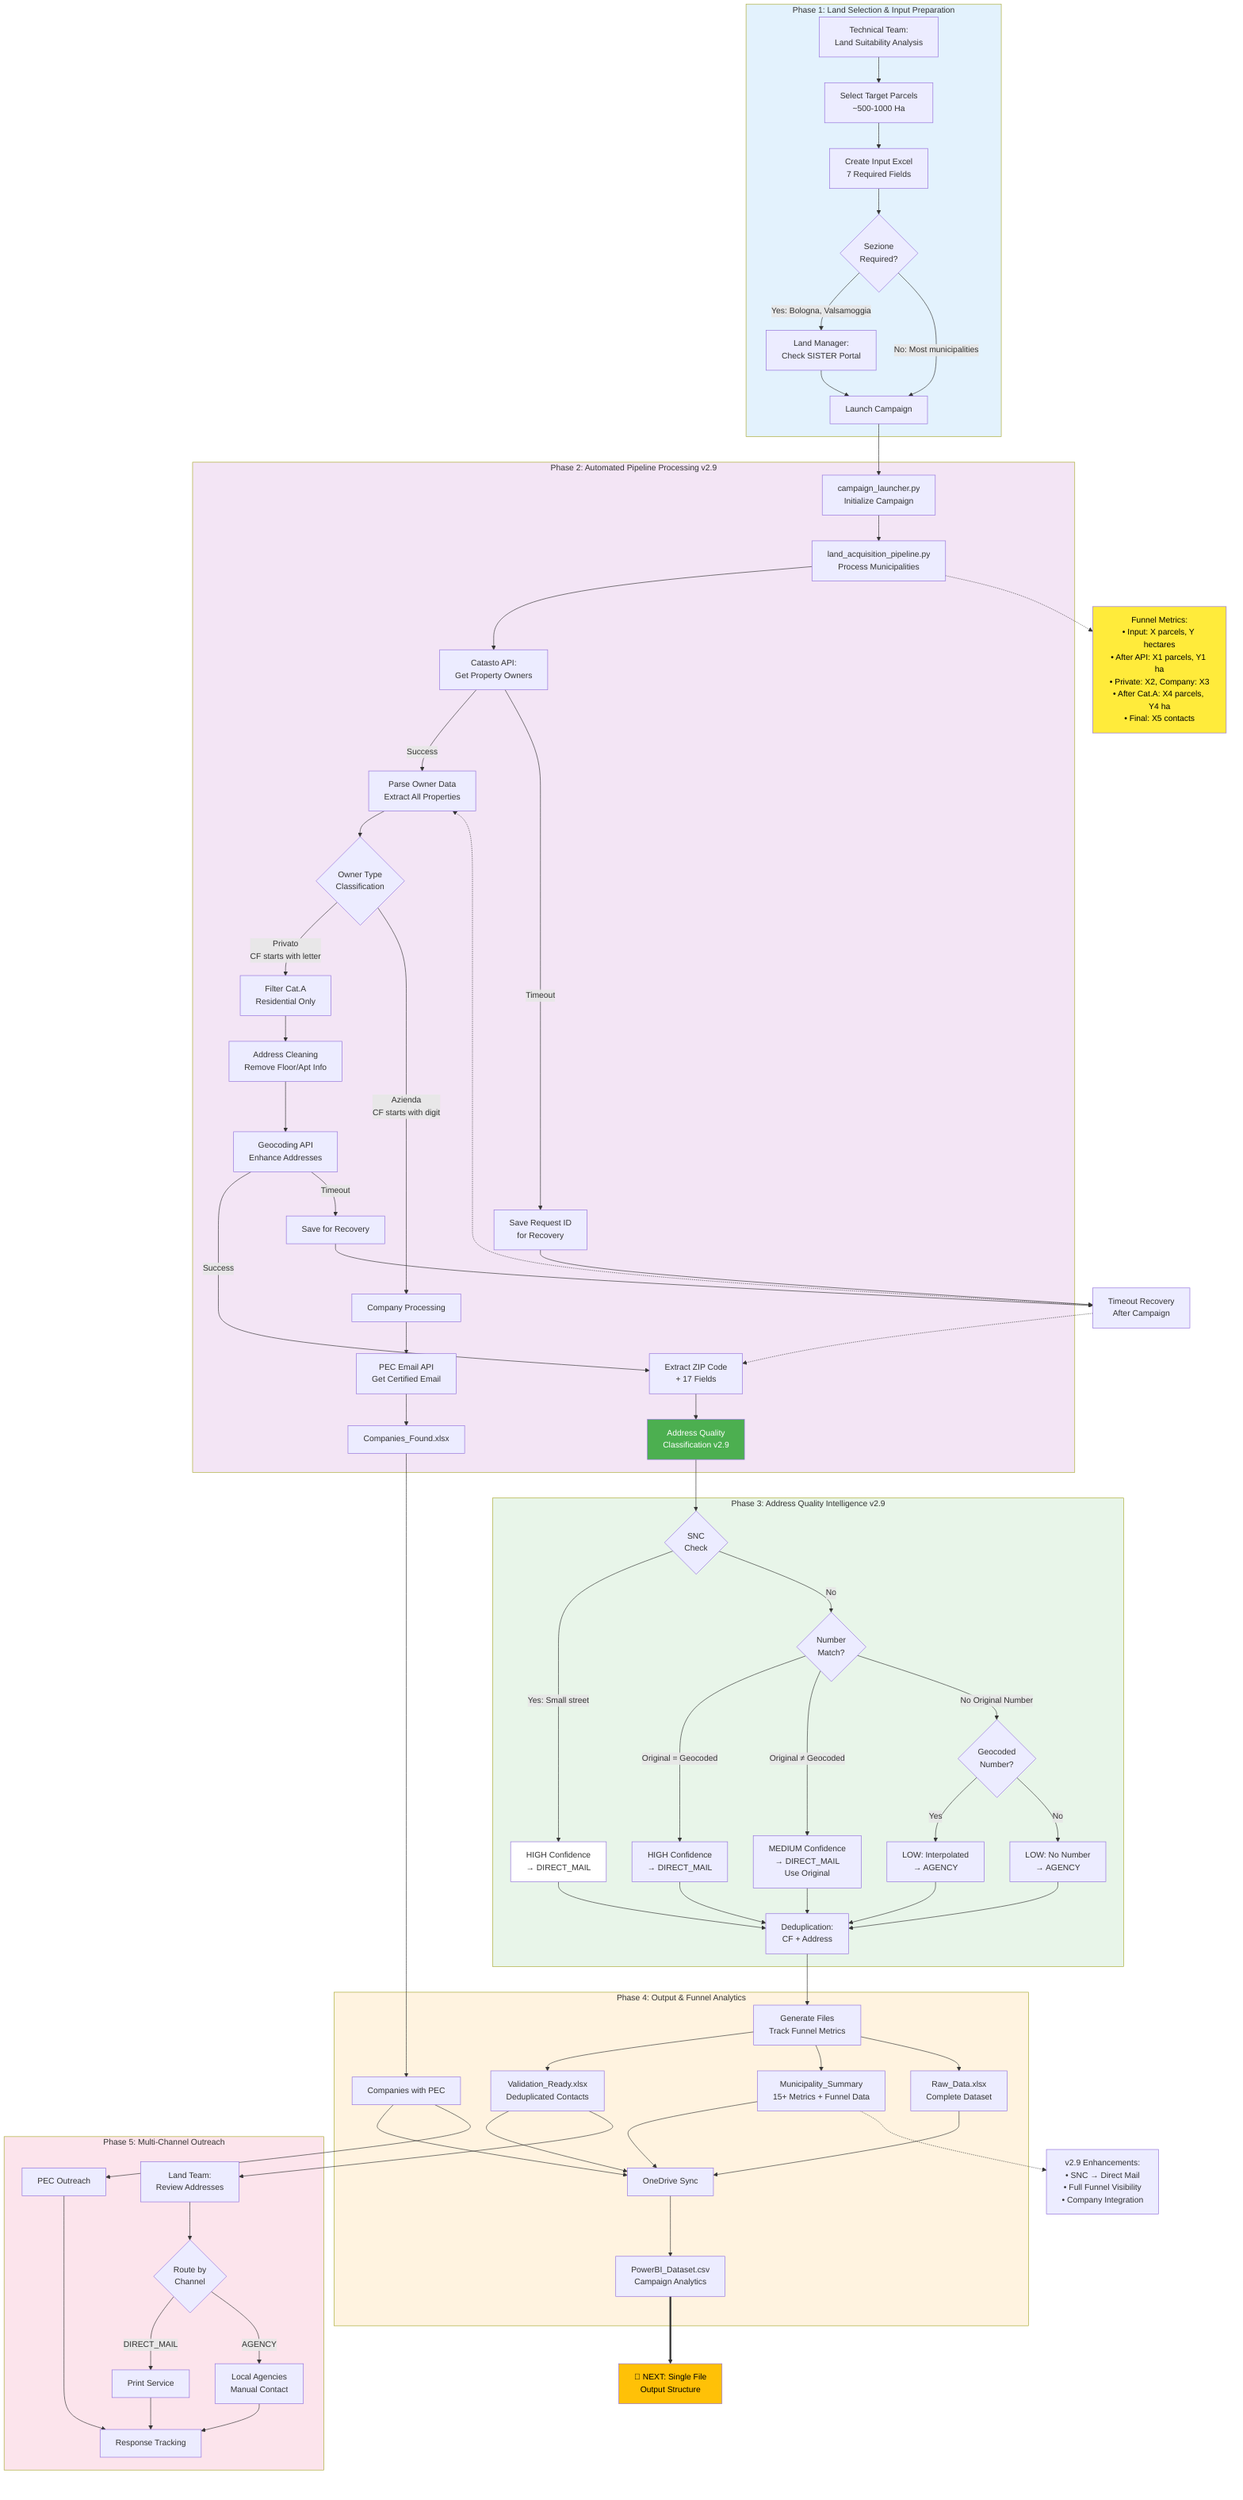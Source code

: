 flowchart TB
 subgraph P1["Phase 1: Land Selection & Input Preparation"]
        B["Select Target Parcels<br>~500-1000 Ha"]
        A["Technical Team:<br>Land Suitability Analysis"]
        C["Create Input Excel<br>7 Required Fields"]
        D{"Sezione<br>Required?"}
        E["Land Manager:<br>Check SISTER Portal"]
        F["Launch Campaign"]
  end
 subgraph P2["Phase 2: Automated Pipeline Processing v2.9"]
        G["campaign_launcher.py<br>Initialize Campaign"]
        H["land_acquisition_pipeline.py<br>Process Municipalities"]
        I["Catasto API:<br>Get Property Owners"]
        J["Parse Owner Data<br>Extract All Properties"]
        T1["Save Request ID<br>for Recovery"]
        K{"Owner Type<br>Classification"}
        L["Filter Cat.A<br>Residential Only"]
        M["Company Processing"]
        N["Address Cleaning<br>Remove Floor/Apt Info"]
        O["PEC Email API<br>Get Certified Email"]
        P["Geocoding API<br>Enhance Addresses"]
        Q["Extract ZIP Code<br>+ 17 Fields"]
        T2["Save for Recovery"]
        R["Address Quality<br>Classification v2.9"]
        S["Companies_Found.xlsx"]
  end
 subgraph P3["Phase 3: Address Quality Intelligence v2.9"]
        U1{"SNC<br>Check"}
        V1["HIGH Confidence<br>→ DIRECT_MAIL"]
        U2{"Number<br>Match?"}
        V2["HIGH Confidence<br>→ DIRECT_MAIL"]
        V3["MEDIUM Confidence<br>→ DIRECT_MAIL<br>Use Original"]
        U3{"Geocoded<br>Number?"}
        V4["LOW: Interpolated<br>→ AGENCY"]
        V5["LOW: No Number<br>→ AGENCY"]
        W["Deduplication:<br>CF + Address"]
  end
 subgraph P4["Phase 4: Output & Funnel Analytics"]
        X["Generate Files<br>Track Funnel Metrics"]
        Y1["Validation_Ready.xlsx<br>Deduplicated Contacts"]
        Y2["Municipality_Summary<br>15+ Metrics + Funnel Data"]
        Y3["Raw_Data.xlsx<br>Complete Dataset"]
        Y4["Companies with PEC"]
        Z1["OneDrive Sync"]
        Z2["PowerBI_Dataset.csv<br>Campaign Analytics"]
  end
 subgraph P5["Phase 5: Multi-Channel Outreach"]
        AA["Land Team:<br>Review Addresses"]
        AB{"Route by<br>Channel"}
        AC["Print Service"]
        AD["Local Agencies<br>Manual Contact"]
        AE["PEC Outreach"]
        AF["Response Tracking"]
  end
    A --> B
    B --> C
    C --> D
    D -- Yes: Bologna, Valsamoggia --> E
    D -- No: Most municipalities --> F
    E --> F
    F --> G
    G --> H
    H --> I
    I -- Success --> J
    I -- Timeout --> T1
    J --> K
    K -- Privato<br>CF starts with letter --> L
    K -- Azienda<br>CF starts with digit --> M
    L --> N
    M --> O
    N --> P
    P -- Success --> Q
    P -- Timeout --> T2
    Q --> R
    O --> S
    R --> U1
    U1 -- Yes: Small street --> V1
    U1 -- No --> U2
    U2 -- "Original = Geocoded" --> V2
    U2 -- Original ≠ Geocoded --> V3
    U2 -- No Original Number --> U3
    U3 -- Yes --> V4
    U3 -- No --> V5
    V1 --> W
    V2 --> W
    V3 --> W
    V4 --> W
    V5 --> W
    W --> X
    X --> Y1 & Y2 & Y3
    S --> Y4
    Y1 --> Z1 & AA
    Y2 --> Z1
    Y3 --> Z1
    Y4 --> Z1 & AE
    Z1 --> Z2
    AA --> AB
    AB -- DIRECT_MAIL --> AC
    AB -- AGENCY --> AD
    AC --> AF
    AD --> AF
    AE --> AF
    T1 --> T3["Timeout Recovery<br>After Campaign"]
    T2 --> T3
    T3 -.-> J & Q
    H -.-> FM["Funnel Metrics:<br>• Input: X parcels, Y hectares<br>• After API: X1 parcels, Y1 ha<br>• Private: X2, Company: X3<br>• After Cat.A: X4 parcels, Y4 ha<br>• Final: X5 contacts"]
    Y2 -.-> M1["v2.9 Enhancements:<br>• SNC → Direct Mail<br>• Full Funnel Visibility<br>• Company Integration"]
    Z2 ==> NP["🎯 NEXT: Single File<br>Output Structure"]

    style R fill:#4caf50,color:#fff
    style V1 fill:#FFFFFF
    style FM fill:#ffeb3b,color:#000
    style NP fill:#ffc107,color:#000
    style P1 fill:#e3f2fd
    style P2 fill:#f3e5f5
    style P3 fill:#e8f5e9
    style P4 fill:#fff3e0
    style P5 fill:#fce4ec